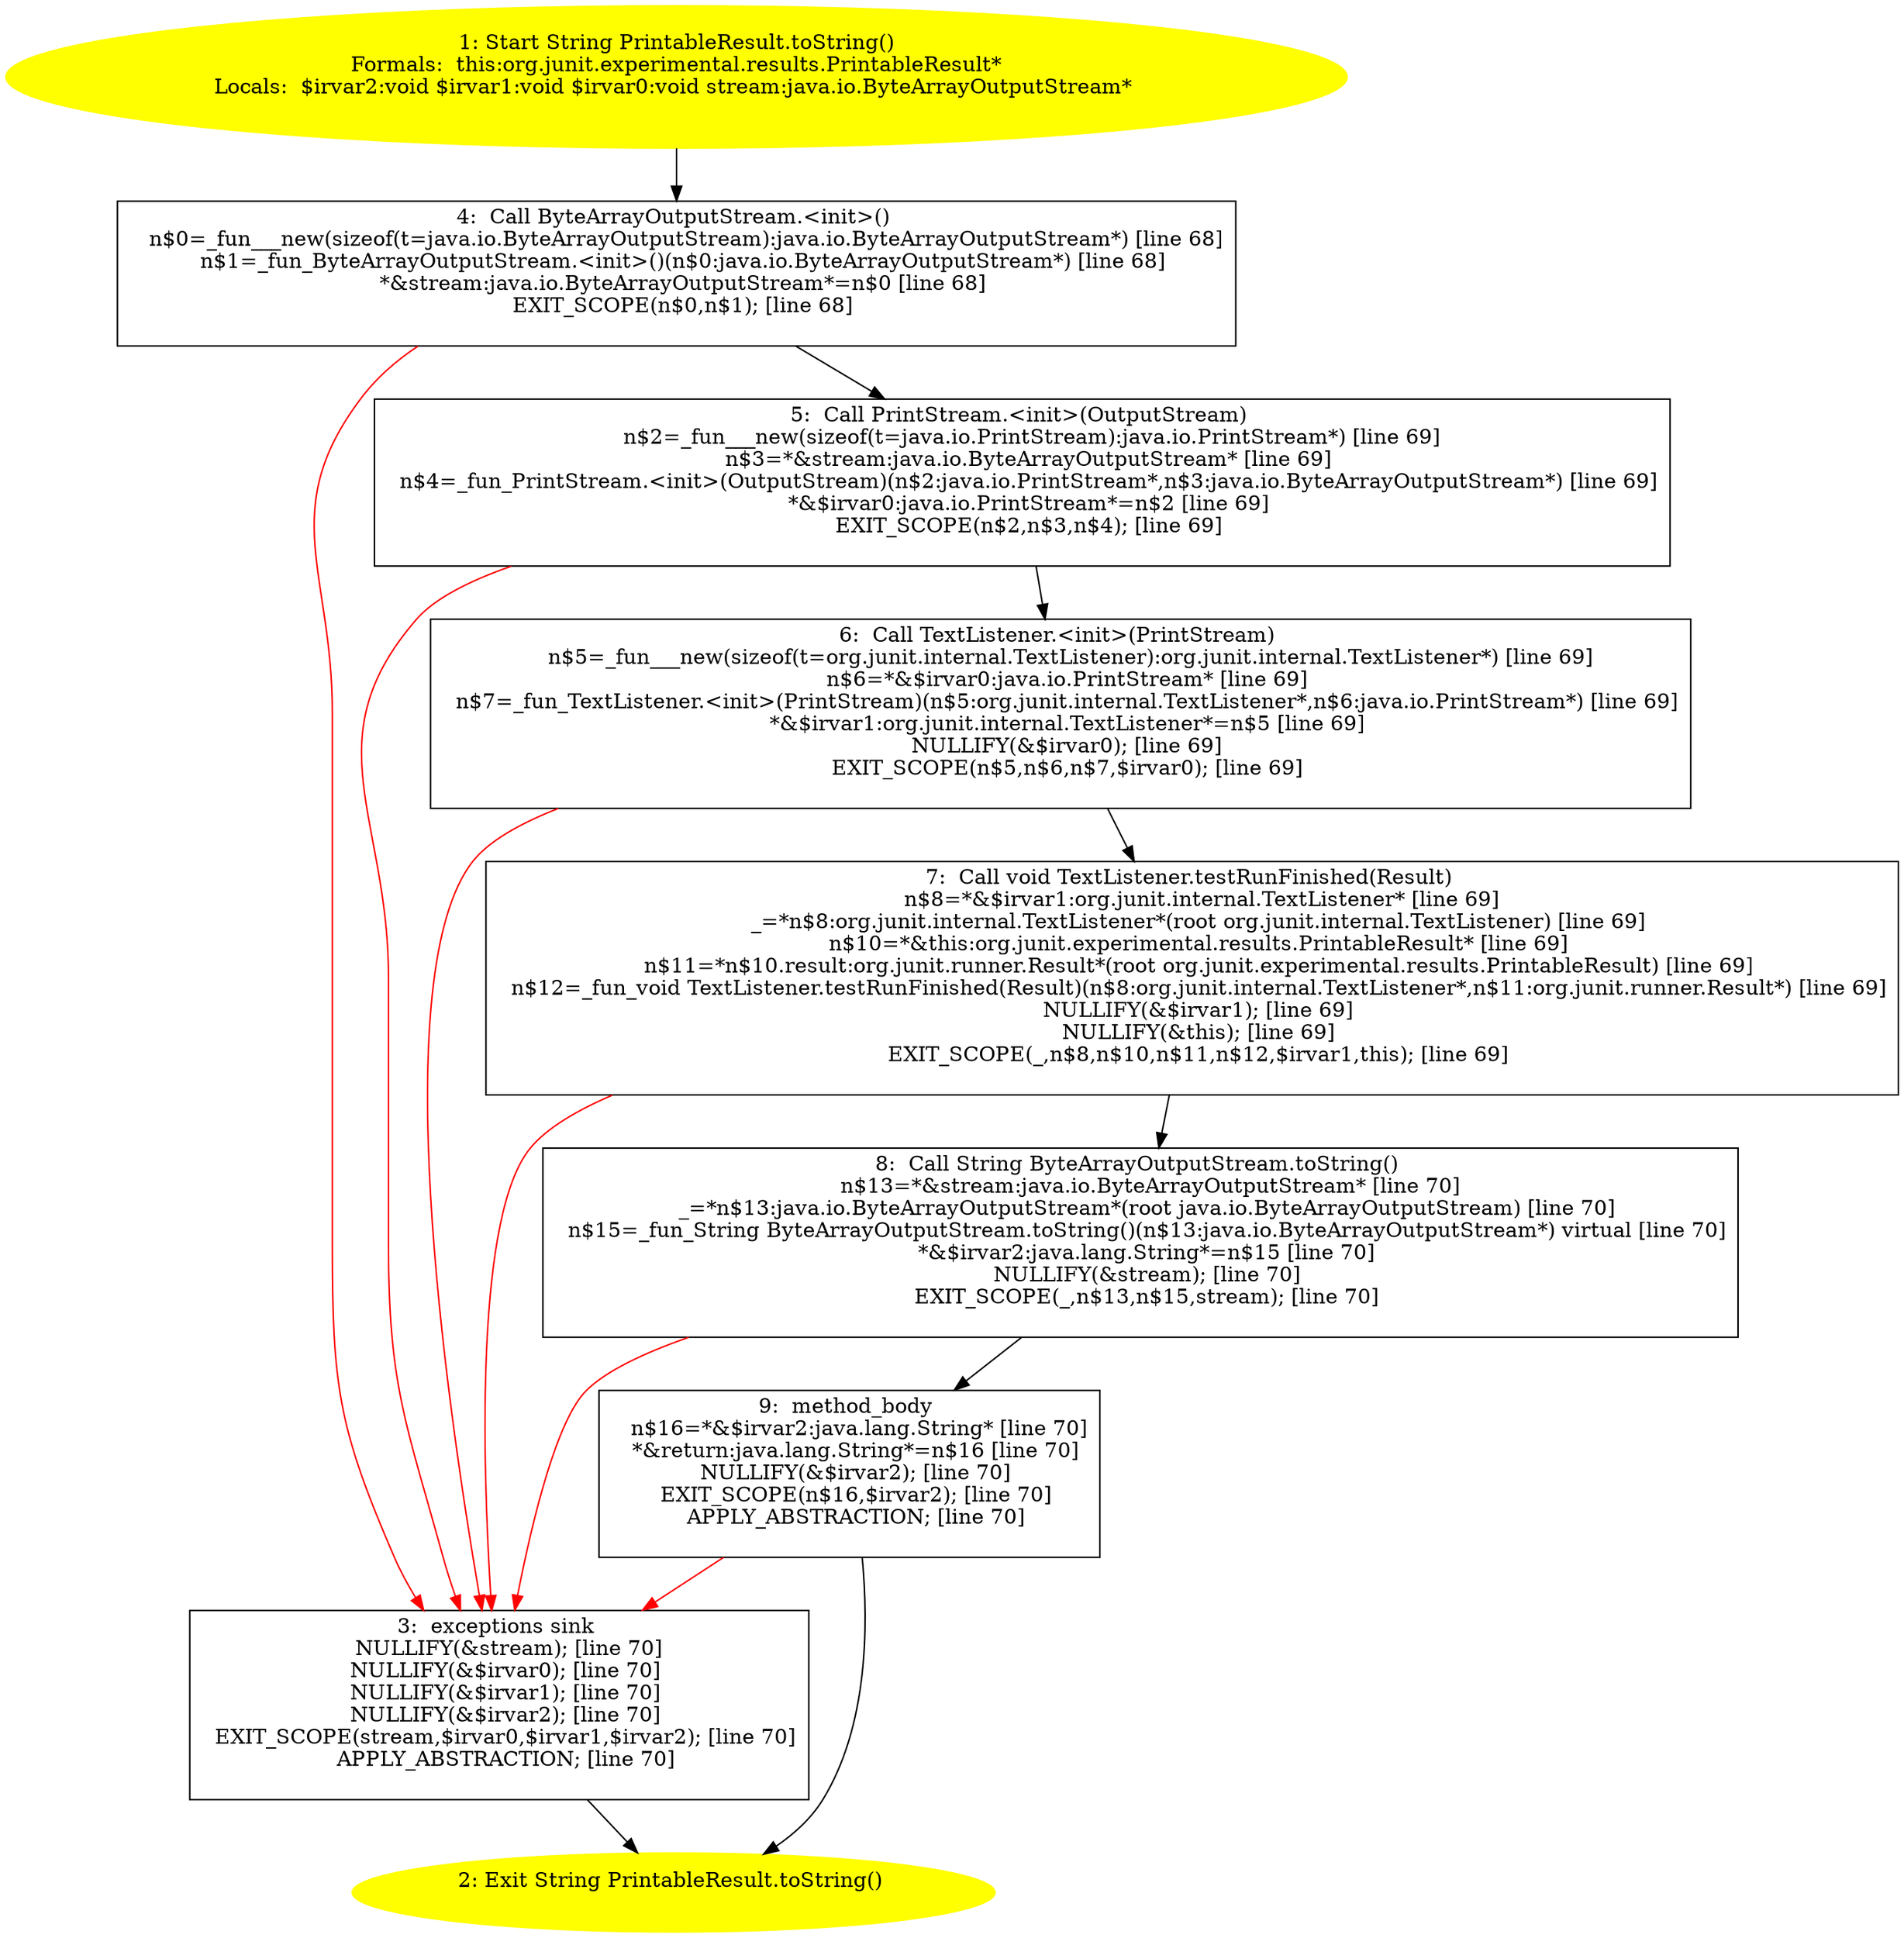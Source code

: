 /* @generated */
digraph cfg {
"org.junit.experimental.results.PrintableResult.toString():java.lang.String.e42b498a4c79db387cf11dfd10700413_1" [label="1: Start String PrintableResult.toString()\nFormals:  this:org.junit.experimental.results.PrintableResult*\nLocals:  $irvar2:void $irvar1:void $irvar0:void stream:java.io.ByteArrayOutputStream* \n  " color=yellow style=filled]
	

	 "org.junit.experimental.results.PrintableResult.toString():java.lang.String.e42b498a4c79db387cf11dfd10700413_1" -> "org.junit.experimental.results.PrintableResult.toString():java.lang.String.e42b498a4c79db387cf11dfd10700413_4" ;
"org.junit.experimental.results.PrintableResult.toString():java.lang.String.e42b498a4c79db387cf11dfd10700413_2" [label="2: Exit String PrintableResult.toString() \n  " color=yellow style=filled]
	

"org.junit.experimental.results.PrintableResult.toString():java.lang.String.e42b498a4c79db387cf11dfd10700413_3" [label="3:  exceptions sink \n   NULLIFY(&stream); [line 70]\n  NULLIFY(&$irvar0); [line 70]\n  NULLIFY(&$irvar1); [line 70]\n  NULLIFY(&$irvar2); [line 70]\n  EXIT_SCOPE(stream,$irvar0,$irvar1,$irvar2); [line 70]\n  APPLY_ABSTRACTION; [line 70]\n " shape="box"]
	

	 "org.junit.experimental.results.PrintableResult.toString():java.lang.String.e42b498a4c79db387cf11dfd10700413_3" -> "org.junit.experimental.results.PrintableResult.toString():java.lang.String.e42b498a4c79db387cf11dfd10700413_2" ;
"org.junit.experimental.results.PrintableResult.toString():java.lang.String.e42b498a4c79db387cf11dfd10700413_4" [label="4:  Call ByteArrayOutputStream.<init>() \n   n$0=_fun___new(sizeof(t=java.io.ByteArrayOutputStream):java.io.ByteArrayOutputStream*) [line 68]\n  n$1=_fun_ByteArrayOutputStream.<init>()(n$0:java.io.ByteArrayOutputStream*) [line 68]\n  *&stream:java.io.ByteArrayOutputStream*=n$0 [line 68]\n  EXIT_SCOPE(n$0,n$1); [line 68]\n " shape="box"]
	

	 "org.junit.experimental.results.PrintableResult.toString():java.lang.String.e42b498a4c79db387cf11dfd10700413_4" -> "org.junit.experimental.results.PrintableResult.toString():java.lang.String.e42b498a4c79db387cf11dfd10700413_5" ;
	 "org.junit.experimental.results.PrintableResult.toString():java.lang.String.e42b498a4c79db387cf11dfd10700413_4" -> "org.junit.experimental.results.PrintableResult.toString():java.lang.String.e42b498a4c79db387cf11dfd10700413_3" [color="red" ];
"org.junit.experimental.results.PrintableResult.toString():java.lang.String.e42b498a4c79db387cf11dfd10700413_5" [label="5:  Call PrintStream.<init>(OutputStream) \n   n$2=_fun___new(sizeof(t=java.io.PrintStream):java.io.PrintStream*) [line 69]\n  n$3=*&stream:java.io.ByteArrayOutputStream* [line 69]\n  n$4=_fun_PrintStream.<init>(OutputStream)(n$2:java.io.PrintStream*,n$3:java.io.ByteArrayOutputStream*) [line 69]\n  *&$irvar0:java.io.PrintStream*=n$2 [line 69]\n  EXIT_SCOPE(n$2,n$3,n$4); [line 69]\n " shape="box"]
	

	 "org.junit.experimental.results.PrintableResult.toString():java.lang.String.e42b498a4c79db387cf11dfd10700413_5" -> "org.junit.experimental.results.PrintableResult.toString():java.lang.String.e42b498a4c79db387cf11dfd10700413_6" ;
	 "org.junit.experimental.results.PrintableResult.toString():java.lang.String.e42b498a4c79db387cf11dfd10700413_5" -> "org.junit.experimental.results.PrintableResult.toString():java.lang.String.e42b498a4c79db387cf11dfd10700413_3" [color="red" ];
"org.junit.experimental.results.PrintableResult.toString():java.lang.String.e42b498a4c79db387cf11dfd10700413_6" [label="6:  Call TextListener.<init>(PrintStream) \n   n$5=_fun___new(sizeof(t=org.junit.internal.TextListener):org.junit.internal.TextListener*) [line 69]\n  n$6=*&$irvar0:java.io.PrintStream* [line 69]\n  n$7=_fun_TextListener.<init>(PrintStream)(n$5:org.junit.internal.TextListener*,n$6:java.io.PrintStream*) [line 69]\n  *&$irvar1:org.junit.internal.TextListener*=n$5 [line 69]\n  NULLIFY(&$irvar0); [line 69]\n  EXIT_SCOPE(n$5,n$6,n$7,$irvar0); [line 69]\n " shape="box"]
	

	 "org.junit.experimental.results.PrintableResult.toString():java.lang.String.e42b498a4c79db387cf11dfd10700413_6" -> "org.junit.experimental.results.PrintableResult.toString():java.lang.String.e42b498a4c79db387cf11dfd10700413_7" ;
	 "org.junit.experimental.results.PrintableResult.toString():java.lang.String.e42b498a4c79db387cf11dfd10700413_6" -> "org.junit.experimental.results.PrintableResult.toString():java.lang.String.e42b498a4c79db387cf11dfd10700413_3" [color="red" ];
"org.junit.experimental.results.PrintableResult.toString():java.lang.String.e42b498a4c79db387cf11dfd10700413_7" [label="7:  Call void TextListener.testRunFinished(Result) \n   n$8=*&$irvar1:org.junit.internal.TextListener* [line 69]\n  _=*n$8:org.junit.internal.TextListener*(root org.junit.internal.TextListener) [line 69]\n  n$10=*&this:org.junit.experimental.results.PrintableResult* [line 69]\n  n$11=*n$10.result:org.junit.runner.Result*(root org.junit.experimental.results.PrintableResult) [line 69]\n  n$12=_fun_void TextListener.testRunFinished(Result)(n$8:org.junit.internal.TextListener*,n$11:org.junit.runner.Result*) [line 69]\n  NULLIFY(&$irvar1); [line 69]\n  NULLIFY(&this); [line 69]\n  EXIT_SCOPE(_,n$8,n$10,n$11,n$12,$irvar1,this); [line 69]\n " shape="box"]
	

	 "org.junit.experimental.results.PrintableResult.toString():java.lang.String.e42b498a4c79db387cf11dfd10700413_7" -> "org.junit.experimental.results.PrintableResult.toString():java.lang.String.e42b498a4c79db387cf11dfd10700413_8" ;
	 "org.junit.experimental.results.PrintableResult.toString():java.lang.String.e42b498a4c79db387cf11dfd10700413_7" -> "org.junit.experimental.results.PrintableResult.toString():java.lang.String.e42b498a4c79db387cf11dfd10700413_3" [color="red" ];
"org.junit.experimental.results.PrintableResult.toString():java.lang.String.e42b498a4c79db387cf11dfd10700413_8" [label="8:  Call String ByteArrayOutputStream.toString() \n   n$13=*&stream:java.io.ByteArrayOutputStream* [line 70]\n  _=*n$13:java.io.ByteArrayOutputStream*(root java.io.ByteArrayOutputStream) [line 70]\n  n$15=_fun_String ByteArrayOutputStream.toString()(n$13:java.io.ByteArrayOutputStream*) virtual [line 70]\n  *&$irvar2:java.lang.String*=n$15 [line 70]\n  NULLIFY(&stream); [line 70]\n  EXIT_SCOPE(_,n$13,n$15,stream); [line 70]\n " shape="box"]
	

	 "org.junit.experimental.results.PrintableResult.toString():java.lang.String.e42b498a4c79db387cf11dfd10700413_8" -> "org.junit.experimental.results.PrintableResult.toString():java.lang.String.e42b498a4c79db387cf11dfd10700413_9" ;
	 "org.junit.experimental.results.PrintableResult.toString():java.lang.String.e42b498a4c79db387cf11dfd10700413_8" -> "org.junit.experimental.results.PrintableResult.toString():java.lang.String.e42b498a4c79db387cf11dfd10700413_3" [color="red" ];
"org.junit.experimental.results.PrintableResult.toString():java.lang.String.e42b498a4c79db387cf11dfd10700413_9" [label="9:  method_body \n   n$16=*&$irvar2:java.lang.String* [line 70]\n  *&return:java.lang.String*=n$16 [line 70]\n  NULLIFY(&$irvar2); [line 70]\n  EXIT_SCOPE(n$16,$irvar2); [line 70]\n  APPLY_ABSTRACTION; [line 70]\n " shape="box"]
	

	 "org.junit.experimental.results.PrintableResult.toString():java.lang.String.e42b498a4c79db387cf11dfd10700413_9" -> "org.junit.experimental.results.PrintableResult.toString():java.lang.String.e42b498a4c79db387cf11dfd10700413_2" ;
	 "org.junit.experimental.results.PrintableResult.toString():java.lang.String.e42b498a4c79db387cf11dfd10700413_9" -> "org.junit.experimental.results.PrintableResult.toString():java.lang.String.e42b498a4c79db387cf11dfd10700413_3" [color="red" ];
}
